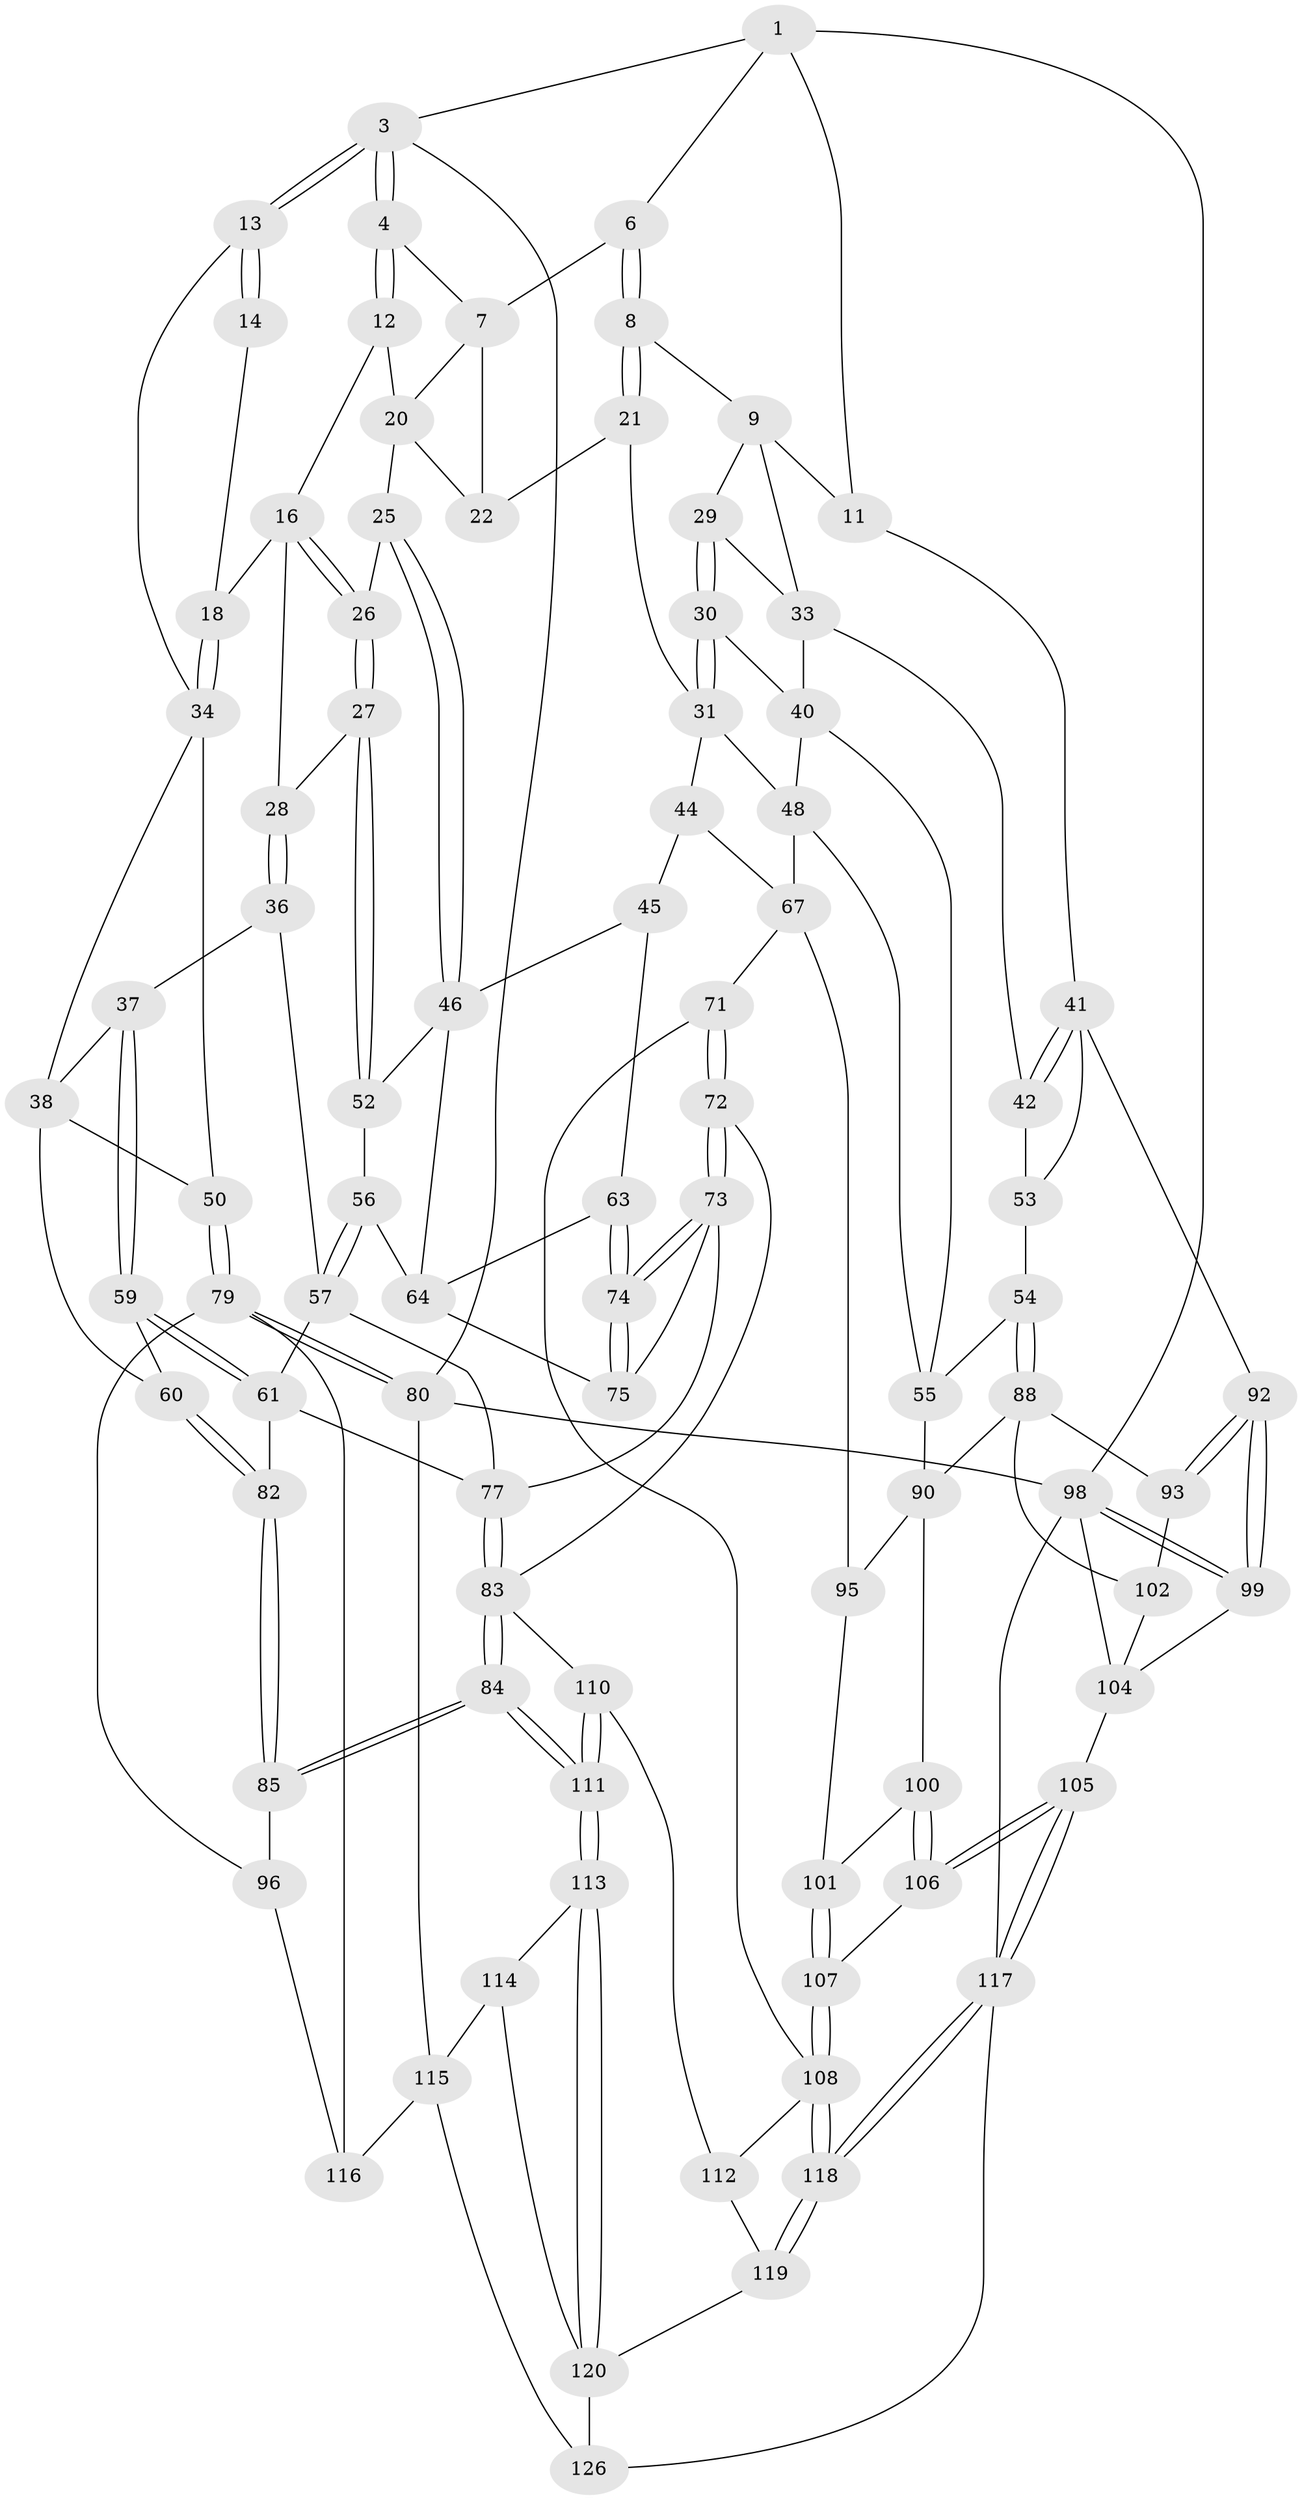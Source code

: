 // Generated by graph-tools (version 1.1) at 2025/24/03/03/25 07:24:40]
// undirected, 88 vertices, 194 edges
graph export_dot {
graph [start="1"]
  node [color=gray90,style=filled];
  1 [pos="+0.5851085026699276+0",super="+2"];
  3 [pos="+0+0"];
  4 [pos="+0+0",super="+5"];
  6 [pos="+0.5960036412494526+0.08756838916352723"];
  7 [pos="+0.3366680882393715+0.16520162514625147",super="+19"];
  8 [pos="+0.6212561890697953+0.13124782298148768"];
  9 [pos="+0.8213798243893436+0.18643922892929762",super="+10"];
  11 [pos="+1+0"];
  12 [pos="+0.21691547817489018+0.14331624251867253",super="+15"];
  13 [pos="+0+0"];
  14 [pos="+0.10736501568372044+0.2162404565573727"];
  16 [pos="+0.30592303378019325+0.20608444688740912",super="+17"];
  18 [pos="+0.13706269974376437+0.2845761003340786"];
  20 [pos="+0.3301751589488229+0.17476884223970818",super="+24"];
  21 [pos="+0.5763260490870712+0.27064507142023875",super="+32"];
  22 [pos="+0.43398533997990413+0.24615531595155515",super="+23"];
  25 [pos="+0.40279120295541043+0.40685998339778956"];
  26 [pos="+0.3852757096201038+0.41237287979985643"];
  27 [pos="+0.3774511467881238+0.41523527516041137"];
  28 [pos="+0.278454683179748+0.4085756073193181"];
  29 [pos="+0.812874940491988+0.2575887657124101"];
  30 [pos="+0.7773280806537806+0.3510156077643825"];
  31 [pos="+0.6165088246710854+0.36329225463054954",super="+43"];
  33 [pos="+0.9347409864504144+0.3678830780797767",super="+39"];
  34 [pos="+0.11858885830786792+0.373994014577776",super="+35"];
  36 [pos="+0.2628633273652434+0.41642371074106105"];
  37 [pos="+0.13742091444664334+0.39834010752837795"];
  38 [pos="+0.1260210233855001+0.3865537530009008",super="+49"];
  40 [pos="+0.7900448587641112+0.38096265079671604",super="+47"];
  41 [pos="+1+0.476194872156679",super="+87"];
  42 [pos="+0.9285691808600522+0.4330535741163732"];
  44 [pos="+0.602671781540288+0.45416574537709836",super="+65"];
  45 [pos="+0.538930431332504+0.4728195817882053",super="+62"];
  46 [pos="+0.46786870265168345+0.4599235000716908",super="+51"];
  48 [pos="+0.6605743102458143+0.49029918574846587",super="+66"];
  50 [pos="+0+0.5908597011402765"];
  52 [pos="+0.3732096748072309+0.5002086536419705"];
  53 [pos="+0.8733766618707232+0.5655366020118121"];
  54 [pos="+0.8694568484399475+0.5684467190468311"];
  55 [pos="+0.8349032058271824+0.5675353735463793",super="+68"];
  56 [pos="+0.3558861507089767+0.5412718665882035"];
  57 [pos="+0.3263072578415957+0.5773511639570722",super="+58"];
  59 [pos="+0.12185732305122805+0.4969339615152149"];
  60 [pos="+0.00922024488113497+0.5595266815246883"];
  61 [pos="+0.17939400137904793+0.60780154238159",super="+81"];
  63 [pos="+0.4851256782961087+0.5623881920042499"];
  64 [pos="+0.4417490481684856+0.554624413750391",super="+69"];
  67 [pos="+0.5786354529899672+0.6758881610579902",super="+70"];
  71 [pos="+0.5598521775740849+0.7216236475800313"];
  72 [pos="+0.48477717882675686+0.7154129603766569"];
  73 [pos="+0.48080826804055193+0.7088051321088291",super="+76"];
  74 [pos="+0.4735803221245255+0.6749999616111034"];
  75 [pos="+0.43821969178023223+0.5624758702355173"];
  77 [pos="+0.3484787125264273+0.6042059284969103",super="+78"];
  79 [pos="+0+0.839836595950959",super="+97"];
  80 [pos="+0+1"];
  82 [pos="+0.1738166708244392+0.6649102076620336"];
  83 [pos="+0.33799193422187757+0.6474685299051279",super="+86"];
  84 [pos="+0.23953745486808511+0.7566575443916562"];
  85 [pos="+0.17026118358036454+0.7193543577059415"];
  88 [pos="+0.9056938522264885+0.6628208054002305",super="+89"];
  90 [pos="+0.7972239153506195+0.7515212018156217",super="+91"];
  92 [pos="+1+0.7344603044766156"];
  93 [pos="+1+0.7410377599037883",super="+94"];
  95 [pos="+0.6673760410456872+0.7055101529197327"];
  96 [pos="+0.16719126654534291+0.7209859967225019"];
  98 [pos="+1+1",super="+123"];
  99 [pos="+1+1"];
  100 [pos="+0.7945350424322828+0.7550276116039248"];
  101 [pos="+0.708587099196065+0.818676165225121"];
  102 [pos="+0.8191938043134313+0.7632283892044851",super="+103"];
  104 [pos="+0.8716613008549687+0.8772710191720461",super="+122"];
  105 [pos="+0.8649099005165645+0.8819536647334888"];
  106 [pos="+0.7461011460916155+0.842339766201136"];
  107 [pos="+0.7073864402294348+0.859129621675449"];
  108 [pos="+0.6140349260593564+0.9912364084098619",super="+109"];
  110 [pos="+0.3683525908965803+0.7931794720546043"];
  111 [pos="+0.2893499346310893+0.8013954764065885"];
  112 [pos="+0.4108773390391696+0.8591052275793496"];
  113 [pos="+0.28249716318561874+0.838303349131007"];
  114 [pos="+0.19758090038418416+0.9004789985153538"];
  115 [pos="+0.15471083080802345+0.9265133795862528",super="+125"];
  116 [pos="+0.14462598417694164+0.9173424775406883"];
  117 [pos="+0.6375306371619576+1",super="+124"];
  118 [pos="+0.6263076534750865+1"];
  119 [pos="+0.3981337672559607+0.9300902604324005"];
  120 [pos="+0.30466818721893973+0.9775955110666813",super="+121"];
  126 [pos="+0.24003806693627153+1"];
  1 -- 6;
  1 -- 3;
  1 -- 98;
  1 -- 11;
  3 -- 4;
  3 -- 4;
  3 -- 13;
  3 -- 13;
  3 -- 80;
  4 -- 12;
  4 -- 12;
  4 -- 7;
  6 -- 7;
  6 -- 8;
  6 -- 8;
  7 -- 20;
  7 -- 22;
  8 -- 9;
  8 -- 21;
  8 -- 21;
  9 -- 29;
  9 -- 11;
  9 -- 33;
  11 -- 41;
  12 -- 16;
  12 -- 20;
  13 -- 14;
  13 -- 14;
  13 -- 34;
  14 -- 18;
  16 -- 26;
  16 -- 26;
  16 -- 18;
  16 -- 28;
  18 -- 34;
  18 -- 34;
  20 -- 25;
  20 -- 22;
  21 -- 22 [weight=2];
  21 -- 31;
  25 -- 26;
  25 -- 46;
  25 -- 46;
  26 -- 27;
  26 -- 27;
  27 -- 28;
  27 -- 52;
  27 -- 52;
  28 -- 36;
  28 -- 36;
  29 -- 30;
  29 -- 30;
  29 -- 33;
  30 -- 31;
  30 -- 31;
  30 -- 40;
  31 -- 48;
  31 -- 44;
  33 -- 40;
  33 -- 42;
  34 -- 38;
  34 -- 50;
  36 -- 37;
  36 -- 57;
  37 -- 38;
  37 -- 59;
  37 -- 59;
  38 -- 50;
  38 -- 60;
  40 -- 48;
  40 -- 55;
  41 -- 42;
  41 -- 42;
  41 -- 92;
  41 -- 53;
  42 -- 53;
  44 -- 45 [weight=2];
  44 -- 67;
  45 -- 46;
  45 -- 63;
  46 -- 64;
  46 -- 52;
  48 -- 67;
  48 -- 55;
  50 -- 79;
  50 -- 79;
  52 -- 56;
  53 -- 54;
  54 -- 55;
  54 -- 88;
  54 -- 88;
  55 -- 90;
  56 -- 57;
  56 -- 57;
  56 -- 64;
  57 -- 61;
  57 -- 77;
  59 -- 60;
  59 -- 61;
  59 -- 61;
  60 -- 82;
  60 -- 82;
  61 -- 82;
  61 -- 77;
  63 -- 64;
  63 -- 74;
  63 -- 74;
  64 -- 75;
  67 -- 71;
  67 -- 95;
  71 -- 72;
  71 -- 72;
  71 -- 108;
  72 -- 73;
  72 -- 73;
  72 -- 83;
  73 -- 74;
  73 -- 74;
  73 -- 75;
  73 -- 77;
  74 -- 75;
  74 -- 75;
  77 -- 83;
  77 -- 83;
  79 -- 80;
  79 -- 80;
  79 -- 96;
  79 -- 116;
  80 -- 98;
  80 -- 115;
  82 -- 85;
  82 -- 85;
  83 -- 84;
  83 -- 84;
  83 -- 110;
  84 -- 85;
  84 -- 85;
  84 -- 111;
  84 -- 111;
  85 -- 96;
  88 -- 93;
  88 -- 90;
  88 -- 102;
  90 -- 100;
  90 -- 95;
  92 -- 93;
  92 -- 93;
  92 -- 99;
  92 -- 99;
  93 -- 102 [weight=2];
  95 -- 101;
  96 -- 116;
  98 -- 99;
  98 -- 99;
  98 -- 117;
  98 -- 104;
  99 -- 104;
  100 -- 101;
  100 -- 106;
  100 -- 106;
  101 -- 107;
  101 -- 107;
  102 -- 104;
  104 -- 105;
  105 -- 106;
  105 -- 106;
  105 -- 117;
  105 -- 117;
  106 -- 107;
  107 -- 108;
  107 -- 108;
  108 -- 118;
  108 -- 118;
  108 -- 112;
  110 -- 111;
  110 -- 111;
  110 -- 112;
  111 -- 113;
  111 -- 113;
  112 -- 119;
  113 -- 114;
  113 -- 120;
  113 -- 120;
  114 -- 115;
  114 -- 120;
  115 -- 116;
  115 -- 126;
  117 -- 118;
  117 -- 118;
  117 -- 126;
  118 -- 119;
  118 -- 119;
  119 -- 120;
  120 -- 126;
}
